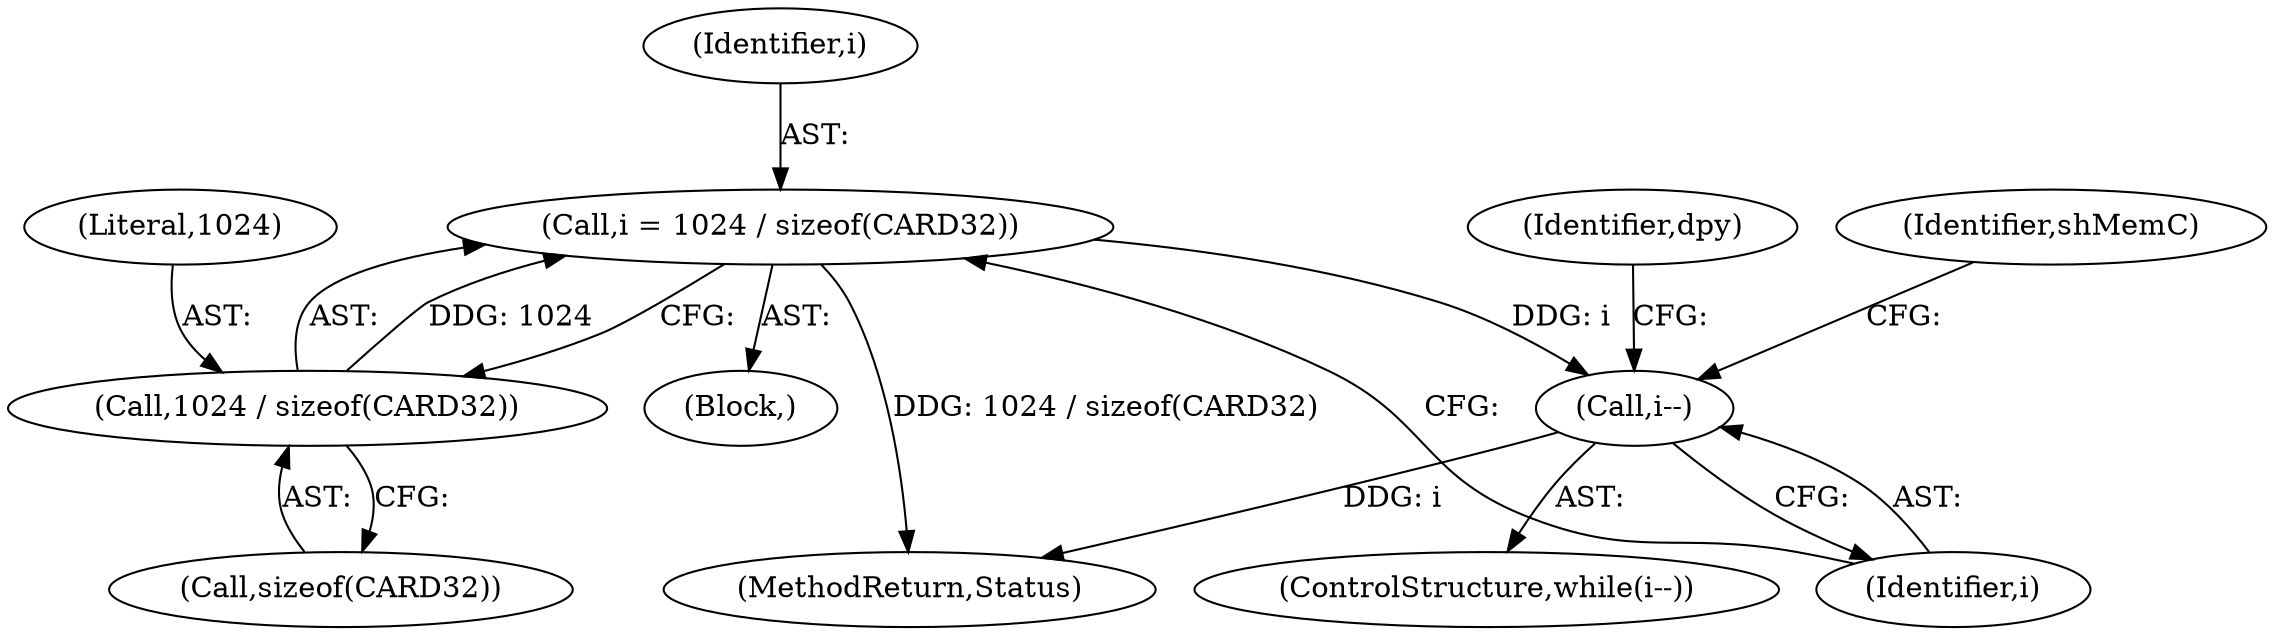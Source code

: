 digraph "0_libXvMC_2cd95e7da8367cccdcdd5c9b160012d1dec5cbdb@API" {
"1000221" [label="(Call,i = 1024 / sizeof(CARD32))"];
"1000223" [label="(Call,1024 / sizeof(CARD32))"];
"1000228" [label="(Call,i--)"];
"1000227" [label="(ControlStructure,while(i--))"];
"1000224" [label="(Literal,1024)"];
"1000490" [label="(MethodReturn,Status)"];
"1000198" [label="(Block,)"];
"1000223" [label="(Call,1024 / sizeof(CARD32))"];
"1000221" [label="(Call,i = 1024 / sizeof(CARD32))"];
"1000229" [label="(Identifier,i)"];
"1000228" [label="(Call,i--)"];
"1000225" [label="(Call,sizeof(CARD32))"];
"1000222" [label="(Identifier,i)"];
"1000234" [label="(Identifier,shMemC)"];
"1000250" [label="(Identifier,dpy)"];
"1000221" -> "1000198"  [label="AST: "];
"1000221" -> "1000223"  [label="CFG: "];
"1000222" -> "1000221"  [label="AST: "];
"1000223" -> "1000221"  [label="AST: "];
"1000229" -> "1000221"  [label="CFG: "];
"1000221" -> "1000490"  [label="DDG: 1024 / sizeof(CARD32)"];
"1000223" -> "1000221"  [label="DDG: 1024"];
"1000221" -> "1000228"  [label="DDG: i"];
"1000223" -> "1000225"  [label="CFG: "];
"1000224" -> "1000223"  [label="AST: "];
"1000225" -> "1000223"  [label="AST: "];
"1000228" -> "1000227"  [label="AST: "];
"1000228" -> "1000229"  [label="CFG: "];
"1000229" -> "1000228"  [label="AST: "];
"1000234" -> "1000228"  [label="CFG: "];
"1000250" -> "1000228"  [label="CFG: "];
"1000228" -> "1000490"  [label="DDG: i"];
}
